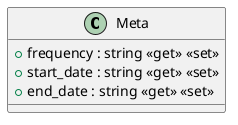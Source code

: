 @startuml
class Meta {
    + frequency : string <<get>> <<set>>
    + start_date : string <<get>> <<set>>
    + end_date : string <<get>> <<set>>
}
@enduml

